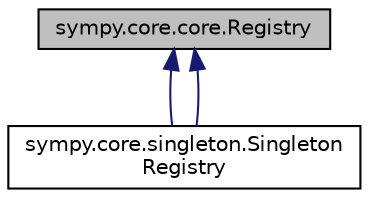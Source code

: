 digraph "sympy.core.core.Registry"
{
 // LATEX_PDF_SIZE
  edge [fontname="Helvetica",fontsize="10",labelfontname="Helvetica",labelfontsize="10"];
  node [fontname="Helvetica",fontsize="10",shape=record];
  Node1 [label="sympy.core.core.Registry",height=0.2,width=0.4,color="black", fillcolor="grey75", style="filled", fontcolor="black",tooltip=" "];
  Node1 -> Node2 [dir="back",color="midnightblue",fontsize="10",style="solid",fontname="Helvetica"];
  Node2 [label="sympy.core.singleton.Singleton\lRegistry",height=0.2,width=0.4,color="black", fillcolor="white", style="filled",URL="$classsympy_1_1core_1_1singleton_1_1SingletonRegistry.html",tooltip=" "];
  Node1 -> Node2 [dir="back",color="midnightblue",fontsize="10",style="solid",fontname="Helvetica"];
}
